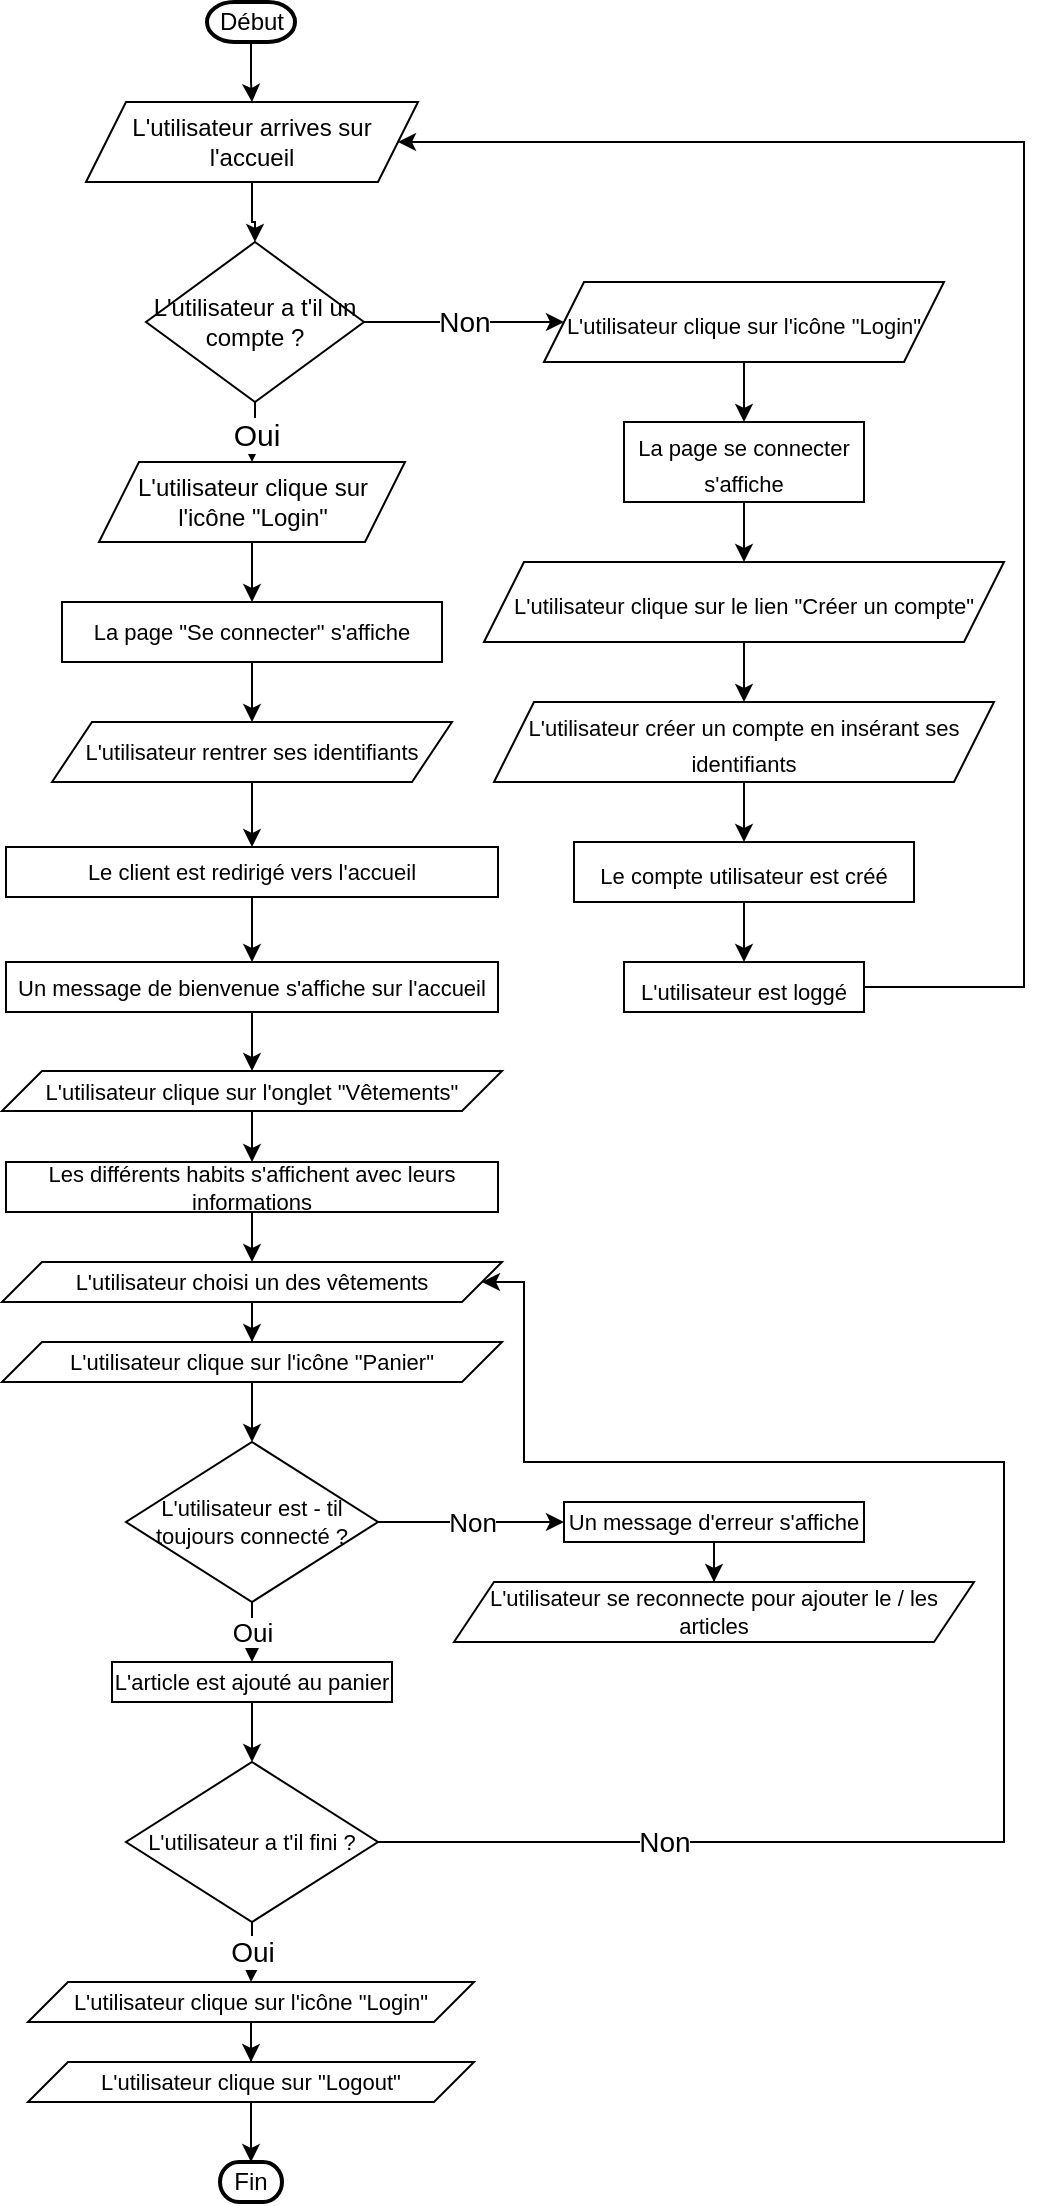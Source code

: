 <mxfile version="20.8.10" type="device"><diagram id="C5RBs43oDa-KdzZeNtuy" name="Page-1"><mxGraphModel dx="1000" dy="591" grid="1" gridSize="10" guides="1" tooltips="1" connect="1" arrows="1" fold="1" page="1" pageScale="1" pageWidth="827" pageHeight="1169" math="0" shadow="0"><root><mxCell id="WIyWlLk6GJQsqaUBKTNV-0"/><mxCell id="WIyWlLk6GJQsqaUBKTNV-1" parent="WIyWlLk6GJQsqaUBKTNV-0"/><mxCell id="iThN1_1fCJT_lX6eIv1J-3" style="edgeStyle=orthogonalEdgeStyle;rounded=0;orthogonalLoop=1;jettySize=auto;html=1;entryX=0.5;entryY=0;entryDx=0;entryDy=0;" edge="1" parent="WIyWlLk6GJQsqaUBKTNV-1" source="iThN1_1fCJT_lX6eIv1J-0" target="iThN1_1fCJT_lX6eIv1J-2"><mxGeometry relative="1" as="geometry"/></mxCell><mxCell id="iThN1_1fCJT_lX6eIv1J-0" value="Début" style="strokeWidth=2;html=1;shape=mxgraph.flowchart.terminator;whiteSpace=wrap;" vertex="1" parent="WIyWlLk6GJQsqaUBKTNV-1"><mxGeometry x="260.5" y="20" width="44" height="20" as="geometry"/></mxCell><mxCell id="iThN1_1fCJT_lX6eIv1J-5" style="edgeStyle=orthogonalEdgeStyle;rounded=0;orthogonalLoop=1;jettySize=auto;html=1;entryX=0.5;entryY=0;entryDx=0;entryDy=0;" edge="1" parent="WIyWlLk6GJQsqaUBKTNV-1" source="iThN1_1fCJT_lX6eIv1J-2" target="iThN1_1fCJT_lX6eIv1J-4"><mxGeometry relative="1" as="geometry"/></mxCell><mxCell id="iThN1_1fCJT_lX6eIv1J-2" value="L'utilisateur arrives sur l'accueil" style="shape=parallelogram;perimeter=parallelogramPerimeter;whiteSpace=wrap;html=1;fixedSize=1;" vertex="1" parent="WIyWlLk6GJQsqaUBKTNV-1"><mxGeometry x="200" y="70" width="166" height="40" as="geometry"/></mxCell><mxCell id="iThN1_1fCJT_lX6eIv1J-9" value="&lt;font style=&quot;font-size: 15px;&quot;&gt;Oui&lt;/font&gt;" style="edgeStyle=orthogonalEdgeStyle;rounded=0;orthogonalLoop=1;jettySize=auto;html=1;entryX=0.5;entryY=0;entryDx=0;entryDy=0;" edge="1" parent="WIyWlLk6GJQsqaUBKTNV-1" source="iThN1_1fCJT_lX6eIv1J-4" target="iThN1_1fCJT_lX6eIv1J-6"><mxGeometry relative="1" as="geometry"/></mxCell><mxCell id="iThN1_1fCJT_lX6eIv1J-12" value="&lt;font style=&quot;font-size: 14px;&quot;&gt;Non&lt;/font&gt;" style="edgeStyle=orthogonalEdgeStyle;rounded=0;orthogonalLoop=1;jettySize=auto;html=1;entryX=0;entryY=0.5;entryDx=0;entryDy=0;fontSize=11;" edge="1" parent="WIyWlLk6GJQsqaUBKTNV-1" source="iThN1_1fCJT_lX6eIv1J-4" target="iThN1_1fCJT_lX6eIv1J-11"><mxGeometry relative="1" as="geometry"/></mxCell><mxCell id="iThN1_1fCJT_lX6eIv1J-4" value="L'utilisateur a t'il un compte ?" style="rhombus;whiteSpace=wrap;html=1;" vertex="1" parent="WIyWlLk6GJQsqaUBKTNV-1"><mxGeometry x="230" y="140" width="109" height="80" as="geometry"/></mxCell><mxCell id="iThN1_1fCJT_lX6eIv1J-33" style="edgeStyle=orthogonalEdgeStyle;rounded=0;orthogonalLoop=1;jettySize=auto;html=1;entryX=0.5;entryY=0;entryDx=0;entryDy=0;fontSize=11;" edge="1" parent="WIyWlLk6GJQsqaUBKTNV-1" source="iThN1_1fCJT_lX6eIv1J-6" target="iThN1_1fCJT_lX6eIv1J-27"><mxGeometry relative="1" as="geometry"/></mxCell><mxCell id="iThN1_1fCJT_lX6eIv1J-6" value="L'utilisateur clique sur l'icône &quot;Login&quot;" style="shape=parallelogram;perimeter=parallelogramPerimeter;whiteSpace=wrap;html=1;fixedSize=1;" vertex="1" parent="WIyWlLk6GJQsqaUBKTNV-1"><mxGeometry x="206.5" y="250" width="153" height="40" as="geometry"/></mxCell><mxCell id="iThN1_1fCJT_lX6eIv1J-7" style="edgeStyle=orthogonalEdgeStyle;rounded=0;orthogonalLoop=1;jettySize=auto;html=1;exitX=0.5;exitY=1;exitDx=0;exitDy=0;" edge="1" parent="WIyWlLk6GJQsqaUBKTNV-1" source="iThN1_1fCJT_lX6eIv1J-4" target="iThN1_1fCJT_lX6eIv1J-4"><mxGeometry relative="1" as="geometry"/></mxCell><mxCell id="iThN1_1fCJT_lX6eIv1J-15" style="edgeStyle=orthogonalEdgeStyle;rounded=0;orthogonalLoop=1;jettySize=auto;html=1;entryX=0.5;entryY=0;entryDx=0;entryDy=0;fontSize=11;" edge="1" parent="WIyWlLk6GJQsqaUBKTNV-1" source="iThN1_1fCJT_lX6eIv1J-11" target="iThN1_1fCJT_lX6eIv1J-14"><mxGeometry relative="1" as="geometry"/></mxCell><mxCell id="iThN1_1fCJT_lX6eIv1J-11" value="&lt;font style=&quot;font-size: 11px;&quot;&gt;L'utilisateur clique sur l'icône &quot;Login&quot;&lt;/font&gt;" style="shape=parallelogram;perimeter=parallelogramPerimeter;whiteSpace=wrap;html=1;fixedSize=1;fontSize=15;" vertex="1" parent="WIyWlLk6GJQsqaUBKTNV-1"><mxGeometry x="429" y="160" width="200" height="40" as="geometry"/></mxCell><mxCell id="iThN1_1fCJT_lX6eIv1J-19" style="edgeStyle=orthogonalEdgeStyle;rounded=0;orthogonalLoop=1;jettySize=auto;html=1;fontSize=11;" edge="1" parent="WIyWlLk6GJQsqaUBKTNV-1" source="iThN1_1fCJT_lX6eIv1J-14" target="iThN1_1fCJT_lX6eIv1J-16"><mxGeometry relative="1" as="geometry"/></mxCell><mxCell id="iThN1_1fCJT_lX6eIv1J-14" value="&lt;font style=&quot;font-size: 11px;&quot;&gt;La page se connecter s'affiche&lt;/font&gt;" style="whiteSpace=wrap;html=1;fontSize=15;" vertex="1" parent="WIyWlLk6GJQsqaUBKTNV-1"><mxGeometry x="469" y="230" width="120" height="40" as="geometry"/></mxCell><mxCell id="iThN1_1fCJT_lX6eIv1J-18" value="" style="edgeStyle=orthogonalEdgeStyle;rounded=0;orthogonalLoop=1;jettySize=auto;html=1;fontSize=11;" edge="1" parent="WIyWlLk6GJQsqaUBKTNV-1" source="iThN1_1fCJT_lX6eIv1J-16" target="iThN1_1fCJT_lX6eIv1J-17"><mxGeometry relative="1" as="geometry"/></mxCell><mxCell id="iThN1_1fCJT_lX6eIv1J-16" value="&lt;font style=&quot;font-size: 11px;&quot;&gt;L'utilisateur clique sur le lien &quot;Créer un compte&quot;&lt;/font&gt;" style="shape=parallelogram;perimeter=parallelogramPerimeter;whiteSpace=wrap;html=1;fixedSize=1;fontSize=15;" vertex="1" parent="WIyWlLk6GJQsqaUBKTNV-1"><mxGeometry x="399" y="300" width="260" height="40" as="geometry"/></mxCell><mxCell id="iThN1_1fCJT_lX6eIv1J-21" style="edgeStyle=orthogonalEdgeStyle;rounded=0;orthogonalLoop=1;jettySize=auto;html=1;entryX=0.5;entryY=0;entryDx=0;entryDy=0;fontSize=11;" edge="1" parent="WIyWlLk6GJQsqaUBKTNV-1" source="iThN1_1fCJT_lX6eIv1J-17" target="iThN1_1fCJT_lX6eIv1J-20"><mxGeometry relative="1" as="geometry"/></mxCell><mxCell id="iThN1_1fCJT_lX6eIv1J-17" value="&lt;font style=&quot;font-size: 11px;&quot;&gt;L'utilisateur créer un compte en insérant ses identifiants&lt;/font&gt;" style="shape=parallelogram;perimeter=parallelogramPerimeter;whiteSpace=wrap;html=1;fixedSize=1;fontSize=15;" vertex="1" parent="WIyWlLk6GJQsqaUBKTNV-1"><mxGeometry x="404" y="370" width="250" height="40" as="geometry"/></mxCell><mxCell id="iThN1_1fCJT_lX6eIv1J-24" value="" style="edgeStyle=orthogonalEdgeStyle;rounded=0;orthogonalLoop=1;jettySize=auto;html=1;fontSize=11;" edge="1" parent="WIyWlLk6GJQsqaUBKTNV-1" source="iThN1_1fCJT_lX6eIv1J-20" target="iThN1_1fCJT_lX6eIv1J-23"><mxGeometry relative="1" as="geometry"/></mxCell><mxCell id="iThN1_1fCJT_lX6eIv1J-20" value="&lt;font style=&quot;font-size: 11px;&quot;&gt;Le compte utilisateur est créé&lt;/font&gt;" style="whiteSpace=wrap;html=1;fontSize=15;" vertex="1" parent="WIyWlLk6GJQsqaUBKTNV-1"><mxGeometry x="444" y="440" width="170" height="30" as="geometry"/></mxCell><mxCell id="iThN1_1fCJT_lX6eIv1J-25" style="edgeStyle=orthogonalEdgeStyle;rounded=0;orthogonalLoop=1;jettySize=auto;html=1;entryX=1;entryY=0.5;entryDx=0;entryDy=0;fontSize=11;" edge="1" parent="WIyWlLk6GJQsqaUBKTNV-1" source="iThN1_1fCJT_lX6eIv1J-23" target="iThN1_1fCJT_lX6eIv1J-2"><mxGeometry relative="1" as="geometry"><Array as="points"><mxPoint x="669" y="513"/><mxPoint x="669" y="90"/></Array></mxGeometry></mxCell><mxCell id="iThN1_1fCJT_lX6eIv1J-23" value="&lt;font style=&quot;font-size: 11px;&quot;&gt;L'utilisateur est loggé&lt;/font&gt;" style="whiteSpace=wrap;html=1;fontSize=15;" vertex="1" parent="WIyWlLk6GJQsqaUBKTNV-1"><mxGeometry x="469" y="500" width="120" height="25" as="geometry"/></mxCell><mxCell id="iThN1_1fCJT_lX6eIv1J-32" style="edgeStyle=orthogonalEdgeStyle;rounded=0;orthogonalLoop=1;jettySize=auto;html=1;fontSize=11;" edge="1" parent="WIyWlLk6GJQsqaUBKTNV-1" source="iThN1_1fCJT_lX6eIv1J-27" target="iThN1_1fCJT_lX6eIv1J-31"><mxGeometry relative="1" as="geometry"/></mxCell><mxCell id="iThN1_1fCJT_lX6eIv1J-27" value="La page &quot;Se connecter&quot; s'affiche" style="whiteSpace=wrap;html=1;fontSize=11;" vertex="1" parent="WIyWlLk6GJQsqaUBKTNV-1"><mxGeometry x="188" y="320" width="190" height="30" as="geometry"/></mxCell><mxCell id="iThN1_1fCJT_lX6eIv1J-35" value="" style="edgeStyle=orthogonalEdgeStyle;rounded=0;orthogonalLoop=1;jettySize=auto;html=1;fontSize=11;" edge="1" parent="WIyWlLk6GJQsqaUBKTNV-1" source="iThN1_1fCJT_lX6eIv1J-31" target="iThN1_1fCJT_lX6eIv1J-34"><mxGeometry relative="1" as="geometry"/></mxCell><mxCell id="iThN1_1fCJT_lX6eIv1J-31" value="L'utilisateur rentrer ses identifiants" style="shape=parallelogram;perimeter=parallelogramPerimeter;whiteSpace=wrap;html=1;fixedSize=1;fontSize=11;" vertex="1" parent="WIyWlLk6GJQsqaUBKTNV-1"><mxGeometry x="183" y="380" width="200" height="30" as="geometry"/></mxCell><mxCell id="iThN1_1fCJT_lX6eIv1J-37" style="edgeStyle=orthogonalEdgeStyle;rounded=0;orthogonalLoop=1;jettySize=auto;html=1;entryX=0.5;entryY=0;entryDx=0;entryDy=0;fontSize=11;" edge="1" parent="WIyWlLk6GJQsqaUBKTNV-1" source="iThN1_1fCJT_lX6eIv1J-34" target="iThN1_1fCJT_lX6eIv1J-36"><mxGeometry relative="1" as="geometry"/></mxCell><mxCell id="iThN1_1fCJT_lX6eIv1J-34" value="Le client est redirigé vers l'accueil" style="whiteSpace=wrap;html=1;fontSize=11;" vertex="1" parent="WIyWlLk6GJQsqaUBKTNV-1"><mxGeometry x="160" y="442.5" width="246" height="25" as="geometry"/></mxCell><mxCell id="iThN1_1fCJT_lX6eIv1J-39" value="" style="edgeStyle=orthogonalEdgeStyle;rounded=0;orthogonalLoop=1;jettySize=auto;html=1;fontSize=11;" edge="1" parent="WIyWlLk6GJQsqaUBKTNV-1" source="iThN1_1fCJT_lX6eIv1J-36" target="iThN1_1fCJT_lX6eIv1J-38"><mxGeometry relative="1" as="geometry"/></mxCell><mxCell id="iThN1_1fCJT_lX6eIv1J-36" value="Un message de bienvenue s'affiche sur l'accueil" style="whiteSpace=wrap;html=1;fontSize=11;" vertex="1" parent="WIyWlLk6GJQsqaUBKTNV-1"><mxGeometry x="160" y="500" width="246" height="25" as="geometry"/></mxCell><mxCell id="iThN1_1fCJT_lX6eIv1J-41" style="edgeStyle=orthogonalEdgeStyle;rounded=0;orthogonalLoop=1;jettySize=auto;html=1;entryX=0.5;entryY=0;entryDx=0;entryDy=0;fontSize=11;" edge="1" parent="WIyWlLk6GJQsqaUBKTNV-1" source="iThN1_1fCJT_lX6eIv1J-38" target="iThN1_1fCJT_lX6eIv1J-40"><mxGeometry relative="1" as="geometry"/></mxCell><mxCell id="iThN1_1fCJT_lX6eIv1J-38" value="L'utilisateur clique sur l'onglet &quot;Vêtements&quot;" style="shape=parallelogram;perimeter=parallelogramPerimeter;whiteSpace=wrap;html=1;fixedSize=1;fontSize=11;" vertex="1" parent="WIyWlLk6GJQsqaUBKTNV-1"><mxGeometry x="158" y="554.5" width="250" height="20" as="geometry"/></mxCell><mxCell id="iThN1_1fCJT_lX6eIv1J-43" style="edgeStyle=orthogonalEdgeStyle;rounded=0;orthogonalLoop=1;jettySize=auto;html=1;entryX=0.5;entryY=0;entryDx=0;entryDy=0;fontSize=11;" edge="1" parent="WIyWlLk6GJQsqaUBKTNV-1" source="iThN1_1fCJT_lX6eIv1J-40" target="iThN1_1fCJT_lX6eIv1J-42"><mxGeometry relative="1" as="geometry"/></mxCell><mxCell id="iThN1_1fCJT_lX6eIv1J-40" value="Les différents habits s'affichent avec leurs informations" style="whiteSpace=wrap;html=1;fontSize=11;" vertex="1" parent="WIyWlLk6GJQsqaUBKTNV-1"><mxGeometry x="160" y="600" width="246" height="25" as="geometry"/></mxCell><mxCell id="iThN1_1fCJT_lX6eIv1J-46" style="edgeStyle=orthogonalEdgeStyle;rounded=0;orthogonalLoop=1;jettySize=auto;html=1;entryX=0.5;entryY=0;entryDx=0;entryDy=0;fontSize=11;" edge="1" parent="WIyWlLk6GJQsqaUBKTNV-1" source="iThN1_1fCJT_lX6eIv1J-42" target="iThN1_1fCJT_lX6eIv1J-44"><mxGeometry relative="1" as="geometry"/></mxCell><mxCell id="iThN1_1fCJT_lX6eIv1J-42" value="L'utilisateur choisi un des vêtements" style="shape=parallelogram;perimeter=parallelogramPerimeter;whiteSpace=wrap;html=1;fixedSize=1;fontSize=11;" vertex="1" parent="WIyWlLk6GJQsqaUBKTNV-1"><mxGeometry x="158" y="650" width="250" height="20" as="geometry"/></mxCell><mxCell id="iThN1_1fCJT_lX6eIv1J-48" style="edgeStyle=orthogonalEdgeStyle;rounded=0;orthogonalLoop=1;jettySize=auto;html=1;entryX=0.5;entryY=0;entryDx=0;entryDy=0;fontSize=11;" edge="1" parent="WIyWlLk6GJQsqaUBKTNV-1" source="iThN1_1fCJT_lX6eIv1J-44" target="iThN1_1fCJT_lX6eIv1J-47"><mxGeometry relative="1" as="geometry"/></mxCell><mxCell id="iThN1_1fCJT_lX6eIv1J-44" value="L'utilisateur clique sur l'icône &quot;Panier&quot;" style="shape=parallelogram;perimeter=parallelogramPerimeter;whiteSpace=wrap;html=1;fixedSize=1;fontSize=11;" vertex="1" parent="WIyWlLk6GJQsqaUBKTNV-1"><mxGeometry x="158" y="690" width="250" height="20" as="geometry"/></mxCell><mxCell id="iThN1_1fCJT_lX6eIv1J-51" value="&lt;font style=&quot;font-size: 13px;&quot;&gt;Oui&lt;/font&gt;" style="edgeStyle=orthogonalEdgeStyle;rounded=0;orthogonalLoop=1;jettySize=auto;html=1;entryX=0.5;entryY=0;entryDx=0;entryDy=0;fontSize=11;" edge="1" parent="WIyWlLk6GJQsqaUBKTNV-1" source="iThN1_1fCJT_lX6eIv1J-47" target="iThN1_1fCJT_lX6eIv1J-50"><mxGeometry relative="1" as="geometry"/></mxCell><mxCell id="iThN1_1fCJT_lX6eIv1J-52" value="Non" style="edgeStyle=orthogonalEdgeStyle;rounded=0;orthogonalLoop=1;jettySize=auto;html=1;fontSize=13;entryX=0;entryY=0.5;entryDx=0;entryDy=0;" edge="1" parent="WIyWlLk6GJQsqaUBKTNV-1" source="iThN1_1fCJT_lX6eIv1J-47" target="iThN1_1fCJT_lX6eIv1J-53"><mxGeometry relative="1" as="geometry"><mxPoint x="449" y="780" as="targetPoint"/></mxGeometry></mxCell><mxCell id="iThN1_1fCJT_lX6eIv1J-47" value="L'utilisateur est - til toujours connecté ?" style="rhombus;whiteSpace=wrap;html=1;fontSize=11;" vertex="1" parent="WIyWlLk6GJQsqaUBKTNV-1"><mxGeometry x="220" y="740" width="126" height="80" as="geometry"/></mxCell><mxCell id="iThN1_1fCJT_lX6eIv1J-61" style="edgeStyle=orthogonalEdgeStyle;rounded=0;orthogonalLoop=1;jettySize=auto;html=1;entryX=0.5;entryY=0;entryDx=0;entryDy=0;fontSize=14;endArrow=classic;endFill=1;" edge="1" parent="WIyWlLk6GJQsqaUBKTNV-1" source="iThN1_1fCJT_lX6eIv1J-50" target="iThN1_1fCJT_lX6eIv1J-58"><mxGeometry relative="1" as="geometry"/></mxCell><mxCell id="iThN1_1fCJT_lX6eIv1J-50" value="L'article est ajouté au panier" style="whiteSpace=wrap;html=1;fontSize=11;" vertex="1" parent="WIyWlLk6GJQsqaUBKTNV-1"><mxGeometry x="213" y="850" width="140" height="20" as="geometry"/></mxCell><mxCell id="iThN1_1fCJT_lX6eIv1J-57" style="edgeStyle=orthogonalEdgeStyle;rounded=0;orthogonalLoop=1;jettySize=auto;html=1;entryX=0.5;entryY=0;entryDx=0;entryDy=0;fontSize=11;endArrow=classic;endFill=1;" edge="1" parent="WIyWlLk6GJQsqaUBKTNV-1" source="iThN1_1fCJT_lX6eIv1J-53" target="iThN1_1fCJT_lX6eIv1J-56"><mxGeometry relative="1" as="geometry"/></mxCell><mxCell id="iThN1_1fCJT_lX6eIv1J-53" value="&lt;font style=&quot;font-size: 11px;&quot;&gt;Un message d'erreur s'affiche&lt;/font&gt;" style="whiteSpace=wrap;html=1;fontSize=11;" vertex="1" parent="WIyWlLk6GJQsqaUBKTNV-1"><mxGeometry x="439" y="770" width="150" height="20" as="geometry"/></mxCell><mxCell id="iThN1_1fCJT_lX6eIv1J-56" value="L'utilisateur se reconnecte pour ajouter le / les articles" style="shape=parallelogram;perimeter=parallelogramPerimeter;whiteSpace=wrap;html=1;fixedSize=1;fontSize=11;" vertex="1" parent="WIyWlLk6GJQsqaUBKTNV-1"><mxGeometry x="384" y="810" width="260" height="30" as="geometry"/></mxCell><mxCell id="iThN1_1fCJT_lX6eIv1J-62" value="Non" style="edgeStyle=orthogonalEdgeStyle;rounded=0;orthogonalLoop=1;jettySize=auto;html=1;entryX=1;entryY=0.5;entryDx=0;entryDy=0;fontSize=14;endArrow=classic;endFill=1;" edge="1" parent="WIyWlLk6GJQsqaUBKTNV-1" source="iThN1_1fCJT_lX6eIv1J-58" target="iThN1_1fCJT_lX6eIv1J-42"><mxGeometry x="-0.665" relative="1" as="geometry"><Array as="points"><mxPoint x="659" y="940"/><mxPoint x="659" y="750"/><mxPoint x="419" y="750"/><mxPoint x="419" y="660"/></Array><mxPoint as="offset"/></mxGeometry></mxCell><mxCell id="iThN1_1fCJT_lX6eIv1J-63" value="Oui" style="edgeStyle=orthogonalEdgeStyle;rounded=0;orthogonalLoop=1;jettySize=auto;html=1;entryX=0.5;entryY=0;entryDx=0;entryDy=0;fontSize=14;endArrow=classic;endFill=1;" edge="1" parent="WIyWlLk6GJQsqaUBKTNV-1" source="iThN1_1fCJT_lX6eIv1J-58" target="iThN1_1fCJT_lX6eIv1J-59"><mxGeometry relative="1" as="geometry"><Array as="points"><mxPoint x="283" y="990"/><mxPoint x="283" y="990"/></Array></mxGeometry></mxCell><mxCell id="iThN1_1fCJT_lX6eIv1J-58" value="L'utilisateur a t'il fini ?" style="rhombus;whiteSpace=wrap;html=1;fontSize=11;" vertex="1" parent="WIyWlLk6GJQsqaUBKTNV-1"><mxGeometry x="220" y="900" width="126" height="80" as="geometry"/></mxCell><mxCell id="iThN1_1fCJT_lX6eIv1J-65" style="edgeStyle=orthogonalEdgeStyle;rounded=0;orthogonalLoop=1;jettySize=auto;html=1;entryX=0.5;entryY=0;entryDx=0;entryDy=0;fontSize=14;endArrow=classic;endFill=1;" edge="1" parent="WIyWlLk6GJQsqaUBKTNV-1" source="iThN1_1fCJT_lX6eIv1J-59" target="iThN1_1fCJT_lX6eIv1J-64"><mxGeometry relative="1" as="geometry"/></mxCell><mxCell id="iThN1_1fCJT_lX6eIv1J-59" value="L'utilisateur clique sur l'icône &quot;Login&quot;" style="shape=parallelogram;perimeter=parallelogramPerimeter;whiteSpace=wrap;html=1;fixedSize=1;fontSize=11;" vertex="1" parent="WIyWlLk6GJQsqaUBKTNV-1"><mxGeometry x="171" y="1010" width="223" height="20" as="geometry"/></mxCell><mxCell id="iThN1_1fCJT_lX6eIv1J-67" style="edgeStyle=orthogonalEdgeStyle;rounded=0;orthogonalLoop=1;jettySize=auto;html=1;entryX=0.5;entryY=0;entryDx=0;entryDy=0;entryPerimeter=0;fontSize=14;endArrow=classic;endFill=1;" edge="1" parent="WIyWlLk6GJQsqaUBKTNV-1" source="iThN1_1fCJT_lX6eIv1J-64" target="iThN1_1fCJT_lX6eIv1J-66"><mxGeometry relative="1" as="geometry"/></mxCell><mxCell id="iThN1_1fCJT_lX6eIv1J-64" value="L'utilisateur clique sur &quot;Logout&quot;" style="shape=parallelogram;perimeter=parallelogramPerimeter;whiteSpace=wrap;html=1;fixedSize=1;fontSize=11;" vertex="1" parent="WIyWlLk6GJQsqaUBKTNV-1"><mxGeometry x="171" y="1050" width="223" height="20" as="geometry"/></mxCell><mxCell id="iThN1_1fCJT_lX6eIv1J-66" value="Fin" style="strokeWidth=2;html=1;shape=mxgraph.flowchart.terminator;whiteSpace=wrap;" vertex="1" parent="WIyWlLk6GJQsqaUBKTNV-1"><mxGeometry x="267" y="1100" width="31" height="20" as="geometry"/></mxCell></root></mxGraphModel></diagram></mxfile>